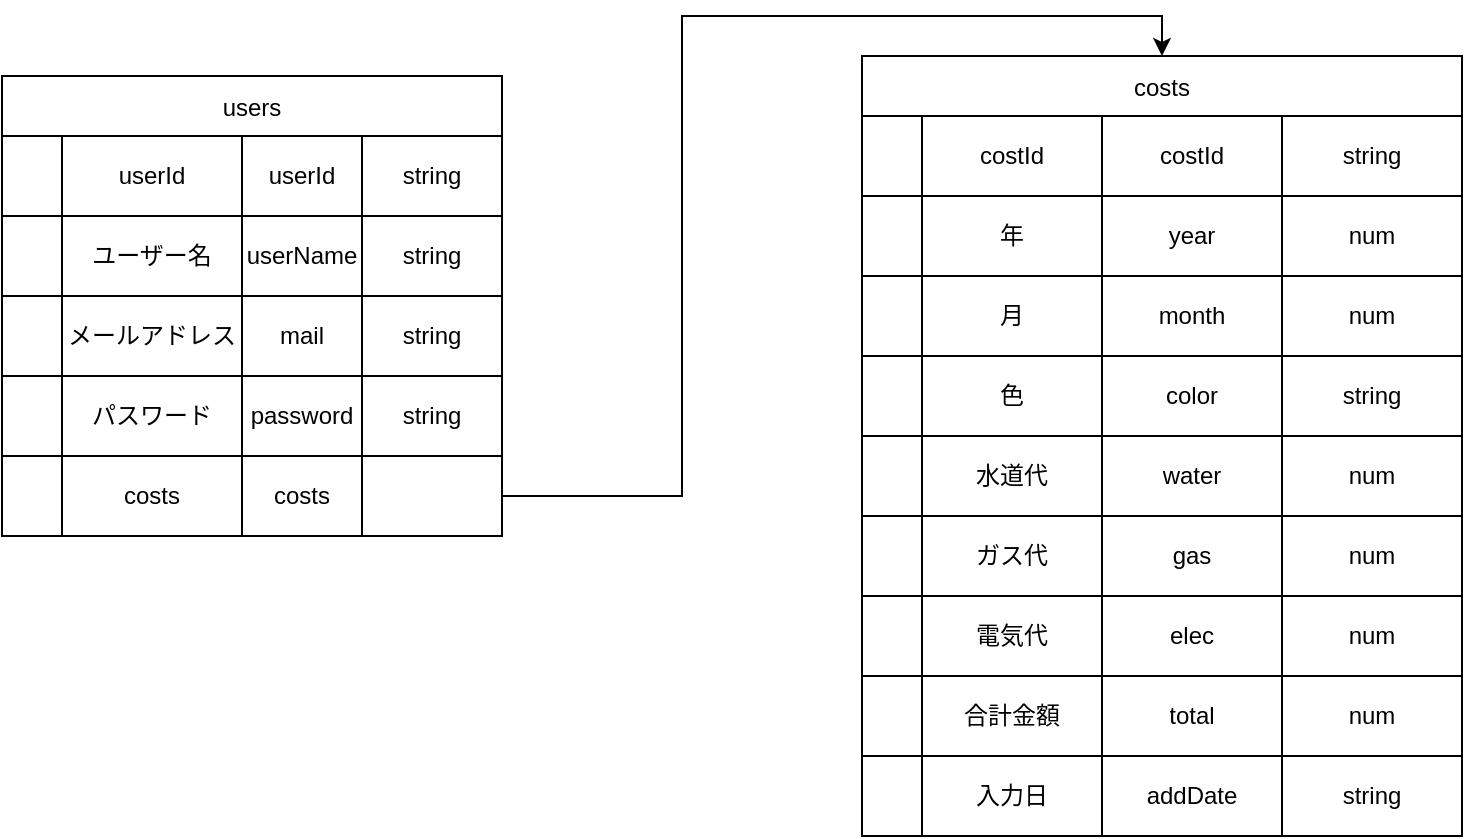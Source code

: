 <mxfile version="15.8.8" type="device"><diagram id="RN3wKf4QgVbFekJnITZ3" name="ページ1"><mxGraphModel dx="946" dy="614" grid="1" gridSize="10" guides="1" tooltips="1" connect="1" arrows="1" fold="1" page="1" pageScale="1" pageWidth="827" pageHeight="1169" math="0" shadow="0"><root><mxCell id="0"/><mxCell id="1" parent="0"/><mxCell id="ybFCwAmdZwkqJKrt42Fj-40" value="users" style="shape=table;startSize=30;container=1;collapsible=0;childLayout=tableLayout;" vertex="1" parent="1"><mxGeometry x="30" y="120" width="250" height="230" as="geometry"/></mxCell><mxCell id="ybFCwAmdZwkqJKrt42Fj-106" style="shape=partialRectangle;collapsible=0;dropTarget=0;pointerEvents=0;fillColor=none;top=0;left=0;bottom=0;right=0;points=[[0,0.5],[1,0.5]];portConstraint=eastwest;" vertex="1" parent="ybFCwAmdZwkqJKrt42Fj-40"><mxGeometry y="30" width="250" height="40" as="geometry"/></mxCell><mxCell id="ybFCwAmdZwkqJKrt42Fj-107" style="shape=partialRectangle;html=1;whiteSpace=wrap;connectable=0;overflow=hidden;fillColor=none;top=0;left=0;bottom=0;right=0;pointerEvents=1;" vertex="1" parent="ybFCwAmdZwkqJKrt42Fj-106"><mxGeometry width="30" height="40" as="geometry"><mxRectangle width="30" height="40" as="alternateBounds"/></mxGeometry></mxCell><mxCell id="ybFCwAmdZwkqJKrt42Fj-108" value="userId" style="shape=partialRectangle;html=1;whiteSpace=wrap;connectable=0;overflow=hidden;fillColor=none;top=0;left=0;bottom=0;right=0;pointerEvents=1;" vertex="1" parent="ybFCwAmdZwkqJKrt42Fj-106"><mxGeometry x="30" width="90" height="40" as="geometry"><mxRectangle width="90" height="40" as="alternateBounds"/></mxGeometry></mxCell><mxCell id="ybFCwAmdZwkqJKrt42Fj-126" value="userId" style="shape=partialRectangle;html=1;whiteSpace=wrap;connectable=0;overflow=hidden;fillColor=none;top=0;left=0;bottom=0;right=0;pointerEvents=1;" vertex="1" parent="ybFCwAmdZwkqJKrt42Fj-106"><mxGeometry x="120" width="60" height="40" as="geometry"><mxRectangle width="60" height="40" as="alternateBounds"/></mxGeometry></mxCell><mxCell id="ybFCwAmdZwkqJKrt42Fj-131" value="string" style="shape=partialRectangle;html=1;whiteSpace=wrap;connectable=0;overflow=hidden;fillColor=none;top=0;left=0;bottom=0;right=0;pointerEvents=1;" vertex="1" parent="ybFCwAmdZwkqJKrt42Fj-106"><mxGeometry x="180" width="70" height="40" as="geometry"><mxRectangle width="70" height="40" as="alternateBounds"/></mxGeometry></mxCell><mxCell id="ybFCwAmdZwkqJKrt42Fj-41" value="" style="shape=partialRectangle;collapsible=0;dropTarget=0;pointerEvents=0;fillColor=none;top=0;left=0;bottom=0;right=0;points=[[0,0.5],[1,0.5]];portConstraint=eastwest;" vertex="1" parent="ybFCwAmdZwkqJKrt42Fj-40"><mxGeometry y="70" width="250" height="40" as="geometry"/></mxCell><mxCell id="ybFCwAmdZwkqJKrt42Fj-42" value="" style="shape=partialRectangle;html=1;whiteSpace=wrap;connectable=0;overflow=hidden;fillColor=none;top=0;left=0;bottom=0;right=0;pointerEvents=1;" vertex="1" parent="ybFCwAmdZwkqJKrt42Fj-41"><mxGeometry width="30" height="40" as="geometry"><mxRectangle width="30" height="40" as="alternateBounds"/></mxGeometry></mxCell><mxCell id="ybFCwAmdZwkqJKrt42Fj-43" value="ユーザー名" style="shape=partialRectangle;html=1;whiteSpace=wrap;connectable=0;overflow=hidden;fillColor=none;top=0;left=0;bottom=0;right=0;pointerEvents=1;" vertex="1" parent="ybFCwAmdZwkqJKrt42Fj-41"><mxGeometry x="30" width="90" height="40" as="geometry"><mxRectangle width="90" height="40" as="alternateBounds"/></mxGeometry></mxCell><mxCell id="ybFCwAmdZwkqJKrt42Fj-127" value="userName" style="shape=partialRectangle;html=1;whiteSpace=wrap;connectable=0;overflow=hidden;fillColor=none;top=0;left=0;bottom=0;right=0;pointerEvents=1;" vertex="1" parent="ybFCwAmdZwkqJKrt42Fj-41"><mxGeometry x="120" width="60" height="40" as="geometry"><mxRectangle width="60" height="40" as="alternateBounds"/></mxGeometry></mxCell><mxCell id="ybFCwAmdZwkqJKrt42Fj-132" value="string" style="shape=partialRectangle;html=1;whiteSpace=wrap;connectable=0;overflow=hidden;fillColor=none;top=0;left=0;bottom=0;right=0;pointerEvents=1;" vertex="1" parent="ybFCwAmdZwkqJKrt42Fj-41"><mxGeometry x="180" width="70" height="40" as="geometry"><mxRectangle width="70" height="40" as="alternateBounds"/></mxGeometry></mxCell><mxCell id="ybFCwAmdZwkqJKrt42Fj-44" value="" style="shape=partialRectangle;collapsible=0;dropTarget=0;pointerEvents=0;fillColor=none;top=0;left=0;bottom=0;right=0;points=[[0,0.5],[1,0.5]];portConstraint=eastwest;" vertex="1" parent="ybFCwAmdZwkqJKrt42Fj-40"><mxGeometry y="110" width="250" height="40" as="geometry"/></mxCell><mxCell id="ybFCwAmdZwkqJKrt42Fj-45" value="" style="shape=partialRectangle;html=1;whiteSpace=wrap;connectable=0;overflow=hidden;fillColor=none;top=0;left=0;bottom=0;right=0;pointerEvents=1;" vertex="1" parent="ybFCwAmdZwkqJKrt42Fj-44"><mxGeometry width="30" height="40" as="geometry"><mxRectangle width="30" height="40" as="alternateBounds"/></mxGeometry></mxCell><mxCell id="ybFCwAmdZwkqJKrt42Fj-46" value="メールアドレス" style="shape=partialRectangle;html=1;whiteSpace=wrap;connectable=0;overflow=hidden;fillColor=none;top=0;left=0;bottom=0;right=0;pointerEvents=1;" vertex="1" parent="ybFCwAmdZwkqJKrt42Fj-44"><mxGeometry x="30" width="90" height="40" as="geometry"><mxRectangle width="90" height="40" as="alternateBounds"/></mxGeometry></mxCell><mxCell id="ybFCwAmdZwkqJKrt42Fj-128" value="mail" style="shape=partialRectangle;html=1;whiteSpace=wrap;connectable=0;overflow=hidden;fillColor=none;top=0;left=0;bottom=0;right=0;pointerEvents=1;" vertex="1" parent="ybFCwAmdZwkqJKrt42Fj-44"><mxGeometry x="120" width="60" height="40" as="geometry"><mxRectangle width="60" height="40" as="alternateBounds"/></mxGeometry></mxCell><mxCell id="ybFCwAmdZwkqJKrt42Fj-133" value="string" style="shape=partialRectangle;html=1;whiteSpace=wrap;connectable=0;overflow=hidden;fillColor=none;top=0;left=0;bottom=0;right=0;pointerEvents=1;" vertex="1" parent="ybFCwAmdZwkqJKrt42Fj-44"><mxGeometry x="180" width="70" height="40" as="geometry"><mxRectangle width="70" height="40" as="alternateBounds"/></mxGeometry></mxCell><mxCell id="ybFCwAmdZwkqJKrt42Fj-52" style="shape=partialRectangle;collapsible=0;dropTarget=0;pointerEvents=0;fillColor=none;top=0;left=0;bottom=0;right=0;points=[[0,0.5],[1,0.5]];portConstraint=eastwest;" vertex="1" parent="ybFCwAmdZwkqJKrt42Fj-40"><mxGeometry y="150" width="250" height="40" as="geometry"/></mxCell><mxCell id="ybFCwAmdZwkqJKrt42Fj-53" style="shape=partialRectangle;html=1;whiteSpace=wrap;connectable=0;overflow=hidden;fillColor=none;top=0;left=0;bottom=0;right=0;pointerEvents=1;" vertex="1" parent="ybFCwAmdZwkqJKrt42Fj-52"><mxGeometry width="30" height="40" as="geometry"><mxRectangle width="30" height="40" as="alternateBounds"/></mxGeometry></mxCell><mxCell id="ybFCwAmdZwkqJKrt42Fj-54" value="パスワード" style="shape=partialRectangle;html=1;whiteSpace=wrap;connectable=0;overflow=hidden;fillColor=none;top=0;left=0;bottom=0;right=0;pointerEvents=1;" vertex="1" parent="ybFCwAmdZwkqJKrt42Fj-52"><mxGeometry x="30" width="90" height="40" as="geometry"><mxRectangle width="90" height="40" as="alternateBounds"/></mxGeometry></mxCell><mxCell id="ybFCwAmdZwkqJKrt42Fj-129" value="password" style="shape=partialRectangle;html=1;whiteSpace=wrap;connectable=0;overflow=hidden;fillColor=none;top=0;left=0;bottom=0;right=0;pointerEvents=1;" vertex="1" parent="ybFCwAmdZwkqJKrt42Fj-52"><mxGeometry x="120" width="60" height="40" as="geometry"><mxRectangle width="60" height="40" as="alternateBounds"/></mxGeometry></mxCell><mxCell id="ybFCwAmdZwkqJKrt42Fj-134" value="string" style="shape=partialRectangle;html=1;whiteSpace=wrap;connectable=0;overflow=hidden;fillColor=none;top=0;left=0;bottom=0;right=0;pointerEvents=1;" vertex="1" parent="ybFCwAmdZwkqJKrt42Fj-52"><mxGeometry x="180" width="70" height="40" as="geometry"><mxRectangle width="70" height="40" as="alternateBounds"/></mxGeometry></mxCell><mxCell id="ybFCwAmdZwkqJKrt42Fj-85" style="shape=partialRectangle;collapsible=0;dropTarget=0;pointerEvents=0;fillColor=none;top=0;left=0;bottom=0;right=0;points=[[0,0.5],[1,0.5]];portConstraint=eastwest;" vertex="1" parent="ybFCwAmdZwkqJKrt42Fj-40"><mxGeometry y="190" width="250" height="40" as="geometry"/></mxCell><mxCell id="ybFCwAmdZwkqJKrt42Fj-86" style="shape=partialRectangle;html=1;whiteSpace=wrap;connectable=0;overflow=hidden;fillColor=none;top=0;left=0;bottom=0;right=0;pointerEvents=1;" vertex="1" parent="ybFCwAmdZwkqJKrt42Fj-85"><mxGeometry width="30" height="40" as="geometry"><mxRectangle width="30" height="40" as="alternateBounds"/></mxGeometry></mxCell><mxCell id="ybFCwAmdZwkqJKrt42Fj-87" value="costs" style="shape=partialRectangle;html=1;whiteSpace=wrap;connectable=0;overflow=hidden;fillColor=none;top=0;left=0;bottom=0;right=0;pointerEvents=1;" vertex="1" parent="ybFCwAmdZwkqJKrt42Fj-85"><mxGeometry x="30" width="90" height="40" as="geometry"><mxRectangle width="90" height="40" as="alternateBounds"/></mxGeometry></mxCell><mxCell id="ybFCwAmdZwkqJKrt42Fj-130" value="costs" style="shape=partialRectangle;html=1;whiteSpace=wrap;connectable=0;overflow=hidden;fillColor=none;top=0;left=0;bottom=0;right=0;pointerEvents=1;" vertex="1" parent="ybFCwAmdZwkqJKrt42Fj-85"><mxGeometry x="120" width="60" height="40" as="geometry"><mxRectangle width="60" height="40" as="alternateBounds"/></mxGeometry></mxCell><mxCell id="ybFCwAmdZwkqJKrt42Fj-135" style="shape=partialRectangle;html=1;whiteSpace=wrap;connectable=0;overflow=hidden;fillColor=none;top=0;left=0;bottom=0;right=0;pointerEvents=1;" vertex="1" parent="ybFCwAmdZwkqJKrt42Fj-85"><mxGeometry x="180" width="70" height="40" as="geometry"><mxRectangle width="70" height="40" as="alternateBounds"/></mxGeometry></mxCell><mxCell id="ybFCwAmdZwkqJKrt42Fj-75" value="costs" style="shape=table;startSize=30;container=1;collapsible=0;childLayout=tableLayout;" vertex="1" parent="1"><mxGeometry x="460" y="110" width="300" height="390" as="geometry"/></mxCell><mxCell id="ybFCwAmdZwkqJKrt42Fj-103" style="shape=partialRectangle;collapsible=0;dropTarget=0;pointerEvents=0;fillColor=none;top=0;left=0;bottom=0;right=0;points=[[0,0.5],[1,0.5]];portConstraint=eastwest;" vertex="1" parent="ybFCwAmdZwkqJKrt42Fj-75"><mxGeometry y="30" width="300" height="40" as="geometry"/></mxCell><mxCell id="ybFCwAmdZwkqJKrt42Fj-104" style="shape=partialRectangle;html=1;whiteSpace=wrap;connectable=0;overflow=hidden;fillColor=none;top=0;left=0;bottom=0;right=0;pointerEvents=1;" vertex="1" parent="ybFCwAmdZwkqJKrt42Fj-103"><mxGeometry width="30" height="40" as="geometry"><mxRectangle width="30" height="40" as="alternateBounds"/></mxGeometry></mxCell><mxCell id="ybFCwAmdZwkqJKrt42Fj-105" value="costId" style="shape=partialRectangle;html=1;whiteSpace=wrap;connectable=0;overflow=hidden;fillColor=none;top=0;left=0;bottom=0;right=0;pointerEvents=1;" vertex="1" parent="ybFCwAmdZwkqJKrt42Fj-103"><mxGeometry x="30" width="90" height="40" as="geometry"><mxRectangle width="90" height="40" as="alternateBounds"/></mxGeometry></mxCell><mxCell id="ybFCwAmdZwkqJKrt42Fj-110" value="costId" style="shape=partialRectangle;html=1;whiteSpace=wrap;connectable=0;overflow=hidden;fillColor=none;top=0;left=0;bottom=0;right=0;pointerEvents=1;" vertex="1" parent="ybFCwAmdZwkqJKrt42Fj-103"><mxGeometry x="120" width="90" height="40" as="geometry"><mxRectangle width="90" height="40" as="alternateBounds"/></mxGeometry></mxCell><mxCell id="ybFCwAmdZwkqJKrt42Fj-118" value="string" style="shape=partialRectangle;html=1;whiteSpace=wrap;connectable=0;overflow=hidden;fillColor=none;top=0;left=0;bottom=0;right=0;pointerEvents=1;" vertex="1" parent="ybFCwAmdZwkqJKrt42Fj-103"><mxGeometry x="210" width="90" height="40" as="geometry"><mxRectangle width="90" height="40" as="alternateBounds"/></mxGeometry></mxCell><mxCell id="ybFCwAmdZwkqJKrt42Fj-76" value="" style="shape=partialRectangle;collapsible=0;dropTarget=0;pointerEvents=0;fillColor=none;top=0;left=0;bottom=0;right=0;points=[[0,0.5],[1,0.5]];portConstraint=eastwest;" vertex="1" parent="ybFCwAmdZwkqJKrt42Fj-75"><mxGeometry y="70" width="300" height="40" as="geometry"/></mxCell><mxCell id="ybFCwAmdZwkqJKrt42Fj-77" value="" style="shape=partialRectangle;html=1;whiteSpace=wrap;connectable=0;overflow=hidden;fillColor=none;top=0;left=0;bottom=0;right=0;pointerEvents=1;" vertex="1" parent="ybFCwAmdZwkqJKrt42Fj-76"><mxGeometry width="30" height="40" as="geometry"><mxRectangle width="30" height="40" as="alternateBounds"/></mxGeometry></mxCell><mxCell id="ybFCwAmdZwkqJKrt42Fj-78" value="年" style="shape=partialRectangle;html=1;whiteSpace=wrap;connectable=0;overflow=hidden;fillColor=none;top=0;left=0;bottom=0;right=0;pointerEvents=1;" vertex="1" parent="ybFCwAmdZwkqJKrt42Fj-76"><mxGeometry x="30" width="90" height="40" as="geometry"><mxRectangle width="90" height="40" as="alternateBounds"/></mxGeometry></mxCell><mxCell id="ybFCwAmdZwkqJKrt42Fj-111" value="year" style="shape=partialRectangle;html=1;whiteSpace=wrap;connectable=0;overflow=hidden;fillColor=none;top=0;left=0;bottom=0;right=0;pointerEvents=1;" vertex="1" parent="ybFCwAmdZwkqJKrt42Fj-76"><mxGeometry x="120" width="90" height="40" as="geometry"><mxRectangle width="90" height="40" as="alternateBounds"/></mxGeometry></mxCell><mxCell id="ybFCwAmdZwkqJKrt42Fj-119" value="num" style="shape=partialRectangle;html=1;whiteSpace=wrap;connectable=0;overflow=hidden;fillColor=none;top=0;left=0;bottom=0;right=0;pointerEvents=1;" vertex="1" parent="ybFCwAmdZwkqJKrt42Fj-76"><mxGeometry x="210" width="90" height="40" as="geometry"><mxRectangle width="90" height="40" as="alternateBounds"/></mxGeometry></mxCell><mxCell id="ybFCwAmdZwkqJKrt42Fj-79" value="" style="shape=partialRectangle;collapsible=0;dropTarget=0;pointerEvents=0;fillColor=none;top=0;left=0;bottom=0;right=0;points=[[0,0.5],[1,0.5]];portConstraint=eastwest;" vertex="1" parent="ybFCwAmdZwkqJKrt42Fj-75"><mxGeometry y="110" width="300" height="40" as="geometry"/></mxCell><mxCell id="ybFCwAmdZwkqJKrt42Fj-80" value="" style="shape=partialRectangle;html=1;whiteSpace=wrap;connectable=0;overflow=hidden;fillColor=none;top=0;left=0;bottom=0;right=0;pointerEvents=1;" vertex="1" parent="ybFCwAmdZwkqJKrt42Fj-79"><mxGeometry width="30" height="40" as="geometry"><mxRectangle width="30" height="40" as="alternateBounds"/></mxGeometry></mxCell><mxCell id="ybFCwAmdZwkqJKrt42Fj-81" value="月" style="shape=partialRectangle;html=1;whiteSpace=wrap;connectable=0;overflow=hidden;fillColor=none;top=0;left=0;bottom=0;right=0;pointerEvents=1;" vertex="1" parent="ybFCwAmdZwkqJKrt42Fj-79"><mxGeometry x="30" width="90" height="40" as="geometry"><mxRectangle width="90" height="40" as="alternateBounds"/></mxGeometry></mxCell><mxCell id="ybFCwAmdZwkqJKrt42Fj-112" value="month" style="shape=partialRectangle;html=1;whiteSpace=wrap;connectable=0;overflow=hidden;fillColor=none;top=0;left=0;bottom=0;right=0;pointerEvents=1;" vertex="1" parent="ybFCwAmdZwkqJKrt42Fj-79"><mxGeometry x="120" width="90" height="40" as="geometry"><mxRectangle width="90" height="40" as="alternateBounds"/></mxGeometry></mxCell><mxCell id="ybFCwAmdZwkqJKrt42Fj-120" value="num" style="shape=partialRectangle;html=1;whiteSpace=wrap;connectable=0;overflow=hidden;fillColor=none;top=0;left=0;bottom=0;right=0;pointerEvents=1;" vertex="1" parent="ybFCwAmdZwkqJKrt42Fj-79"><mxGeometry x="210" width="90" height="40" as="geometry"><mxRectangle width="90" height="40" as="alternateBounds"/></mxGeometry></mxCell><mxCell id="ybFCwAmdZwkqJKrt42Fj-82" style="shape=partialRectangle;collapsible=0;dropTarget=0;pointerEvents=0;fillColor=none;top=0;left=0;bottom=0;right=0;points=[[0,0.5],[1,0.5]];portConstraint=eastwest;" vertex="1" parent="ybFCwAmdZwkqJKrt42Fj-75"><mxGeometry y="150" width="300" height="40" as="geometry"/></mxCell><mxCell id="ybFCwAmdZwkqJKrt42Fj-83" style="shape=partialRectangle;html=1;whiteSpace=wrap;connectable=0;overflow=hidden;fillColor=none;top=0;left=0;bottom=0;right=0;pointerEvents=1;" vertex="1" parent="ybFCwAmdZwkqJKrt42Fj-82"><mxGeometry width="30" height="40" as="geometry"><mxRectangle width="30" height="40" as="alternateBounds"/></mxGeometry></mxCell><mxCell id="ybFCwAmdZwkqJKrt42Fj-84" value="色" style="shape=partialRectangle;html=1;whiteSpace=wrap;connectable=0;overflow=hidden;fillColor=none;top=0;left=0;bottom=0;right=0;pointerEvents=1;" vertex="1" parent="ybFCwAmdZwkqJKrt42Fj-82"><mxGeometry x="30" width="90" height="40" as="geometry"><mxRectangle width="90" height="40" as="alternateBounds"/></mxGeometry></mxCell><mxCell id="ybFCwAmdZwkqJKrt42Fj-113" value="color" style="shape=partialRectangle;html=1;whiteSpace=wrap;connectable=0;overflow=hidden;fillColor=none;top=0;left=0;bottom=0;right=0;pointerEvents=1;" vertex="1" parent="ybFCwAmdZwkqJKrt42Fj-82"><mxGeometry x="120" width="90" height="40" as="geometry"><mxRectangle width="90" height="40" as="alternateBounds"/></mxGeometry></mxCell><mxCell id="ybFCwAmdZwkqJKrt42Fj-121" value="string" style="shape=partialRectangle;html=1;whiteSpace=wrap;connectable=0;overflow=hidden;fillColor=none;top=0;left=0;bottom=0;right=0;pointerEvents=1;" vertex="1" parent="ybFCwAmdZwkqJKrt42Fj-82"><mxGeometry x="210" width="90" height="40" as="geometry"><mxRectangle width="90" height="40" as="alternateBounds"/></mxGeometry></mxCell><mxCell id="ybFCwAmdZwkqJKrt42Fj-88" style="shape=partialRectangle;collapsible=0;dropTarget=0;pointerEvents=0;fillColor=none;top=0;left=0;bottom=0;right=0;points=[[0,0.5],[1,0.5]];portConstraint=eastwest;" vertex="1" parent="ybFCwAmdZwkqJKrt42Fj-75"><mxGeometry y="190" width="300" height="40" as="geometry"/></mxCell><mxCell id="ybFCwAmdZwkqJKrt42Fj-89" style="shape=partialRectangle;html=1;whiteSpace=wrap;connectable=0;overflow=hidden;fillColor=none;top=0;left=0;bottom=0;right=0;pointerEvents=1;" vertex="1" parent="ybFCwAmdZwkqJKrt42Fj-88"><mxGeometry width="30" height="40" as="geometry"><mxRectangle width="30" height="40" as="alternateBounds"/></mxGeometry></mxCell><mxCell id="ybFCwAmdZwkqJKrt42Fj-90" value="水道代" style="shape=partialRectangle;html=1;whiteSpace=wrap;connectable=0;overflow=hidden;fillColor=none;top=0;left=0;bottom=0;right=0;pointerEvents=1;" vertex="1" parent="ybFCwAmdZwkqJKrt42Fj-88"><mxGeometry x="30" width="90" height="40" as="geometry"><mxRectangle width="90" height="40" as="alternateBounds"/></mxGeometry></mxCell><mxCell id="ybFCwAmdZwkqJKrt42Fj-114" value="water" style="shape=partialRectangle;html=1;whiteSpace=wrap;connectable=0;overflow=hidden;fillColor=none;top=0;left=0;bottom=0;right=0;pointerEvents=1;" vertex="1" parent="ybFCwAmdZwkqJKrt42Fj-88"><mxGeometry x="120" width="90" height="40" as="geometry"><mxRectangle width="90" height="40" as="alternateBounds"/></mxGeometry></mxCell><mxCell id="ybFCwAmdZwkqJKrt42Fj-122" value="num" style="shape=partialRectangle;html=1;whiteSpace=wrap;connectable=0;overflow=hidden;fillColor=none;top=0;left=0;bottom=0;right=0;pointerEvents=1;" vertex="1" parent="ybFCwAmdZwkqJKrt42Fj-88"><mxGeometry x="210" width="90" height="40" as="geometry"><mxRectangle width="90" height="40" as="alternateBounds"/></mxGeometry></mxCell><mxCell id="ybFCwAmdZwkqJKrt42Fj-91" style="shape=partialRectangle;collapsible=0;dropTarget=0;pointerEvents=0;fillColor=none;top=0;left=0;bottom=0;right=0;points=[[0,0.5],[1,0.5]];portConstraint=eastwest;" vertex="1" parent="ybFCwAmdZwkqJKrt42Fj-75"><mxGeometry y="230" width="300" height="40" as="geometry"/></mxCell><mxCell id="ybFCwAmdZwkqJKrt42Fj-92" style="shape=partialRectangle;html=1;whiteSpace=wrap;connectable=0;overflow=hidden;fillColor=none;top=0;left=0;bottom=0;right=0;pointerEvents=1;" vertex="1" parent="ybFCwAmdZwkqJKrt42Fj-91"><mxGeometry width="30" height="40" as="geometry"><mxRectangle width="30" height="40" as="alternateBounds"/></mxGeometry></mxCell><mxCell id="ybFCwAmdZwkqJKrt42Fj-93" value="ガス代" style="shape=partialRectangle;html=1;whiteSpace=wrap;connectable=0;overflow=hidden;fillColor=none;top=0;left=0;bottom=0;right=0;pointerEvents=1;" vertex="1" parent="ybFCwAmdZwkqJKrt42Fj-91"><mxGeometry x="30" width="90" height="40" as="geometry"><mxRectangle width="90" height="40" as="alternateBounds"/></mxGeometry></mxCell><mxCell id="ybFCwAmdZwkqJKrt42Fj-115" value="gas" style="shape=partialRectangle;html=1;whiteSpace=wrap;connectable=0;overflow=hidden;fillColor=none;top=0;left=0;bottom=0;right=0;pointerEvents=1;" vertex="1" parent="ybFCwAmdZwkqJKrt42Fj-91"><mxGeometry x="120" width="90" height="40" as="geometry"><mxRectangle width="90" height="40" as="alternateBounds"/></mxGeometry></mxCell><mxCell id="ybFCwAmdZwkqJKrt42Fj-123" value="num" style="shape=partialRectangle;html=1;whiteSpace=wrap;connectable=0;overflow=hidden;fillColor=none;top=0;left=0;bottom=0;right=0;pointerEvents=1;" vertex="1" parent="ybFCwAmdZwkqJKrt42Fj-91"><mxGeometry x="210" width="90" height="40" as="geometry"><mxRectangle width="90" height="40" as="alternateBounds"/></mxGeometry></mxCell><mxCell id="ybFCwAmdZwkqJKrt42Fj-94" style="shape=partialRectangle;collapsible=0;dropTarget=0;pointerEvents=0;fillColor=none;top=0;left=0;bottom=0;right=0;points=[[0,0.5],[1,0.5]];portConstraint=eastwest;" vertex="1" parent="ybFCwAmdZwkqJKrt42Fj-75"><mxGeometry y="270" width="300" height="40" as="geometry"/></mxCell><mxCell id="ybFCwAmdZwkqJKrt42Fj-95" style="shape=partialRectangle;html=1;whiteSpace=wrap;connectable=0;overflow=hidden;fillColor=none;top=0;left=0;bottom=0;right=0;pointerEvents=1;" vertex="1" parent="ybFCwAmdZwkqJKrt42Fj-94"><mxGeometry width="30" height="40" as="geometry"><mxRectangle width="30" height="40" as="alternateBounds"/></mxGeometry></mxCell><mxCell id="ybFCwAmdZwkqJKrt42Fj-96" value="電気代" style="shape=partialRectangle;html=1;whiteSpace=wrap;connectable=0;overflow=hidden;fillColor=none;top=0;left=0;bottom=0;right=0;pointerEvents=1;" vertex="1" parent="ybFCwAmdZwkqJKrt42Fj-94"><mxGeometry x="30" width="90" height="40" as="geometry"><mxRectangle width="90" height="40" as="alternateBounds"/></mxGeometry></mxCell><mxCell id="ybFCwAmdZwkqJKrt42Fj-116" value="elec" style="shape=partialRectangle;html=1;whiteSpace=wrap;connectable=0;overflow=hidden;fillColor=none;top=0;left=0;bottom=0;right=0;pointerEvents=1;" vertex="1" parent="ybFCwAmdZwkqJKrt42Fj-94"><mxGeometry x="120" width="90" height="40" as="geometry"><mxRectangle width="90" height="40" as="alternateBounds"/></mxGeometry></mxCell><mxCell id="ybFCwAmdZwkqJKrt42Fj-124" value="num" style="shape=partialRectangle;html=1;whiteSpace=wrap;connectable=0;overflow=hidden;fillColor=none;top=0;left=0;bottom=0;right=0;pointerEvents=1;" vertex="1" parent="ybFCwAmdZwkqJKrt42Fj-94"><mxGeometry x="210" width="90" height="40" as="geometry"><mxRectangle width="90" height="40" as="alternateBounds"/></mxGeometry></mxCell><mxCell id="ybFCwAmdZwkqJKrt42Fj-97" style="shape=partialRectangle;collapsible=0;dropTarget=0;pointerEvents=0;fillColor=none;top=0;left=0;bottom=0;right=0;points=[[0,0.5],[1,0.5]];portConstraint=eastwest;" vertex="1" parent="ybFCwAmdZwkqJKrt42Fj-75"><mxGeometry y="310" width="300" height="40" as="geometry"/></mxCell><mxCell id="ybFCwAmdZwkqJKrt42Fj-98" style="shape=partialRectangle;html=1;whiteSpace=wrap;connectable=0;overflow=hidden;fillColor=none;top=0;left=0;bottom=0;right=0;pointerEvents=1;" vertex="1" parent="ybFCwAmdZwkqJKrt42Fj-97"><mxGeometry width="30" height="40" as="geometry"><mxRectangle width="30" height="40" as="alternateBounds"/></mxGeometry></mxCell><mxCell id="ybFCwAmdZwkqJKrt42Fj-99" value="合計金額" style="shape=partialRectangle;html=1;whiteSpace=wrap;connectable=0;overflow=hidden;fillColor=none;top=0;left=0;bottom=0;right=0;pointerEvents=1;" vertex="1" parent="ybFCwAmdZwkqJKrt42Fj-97"><mxGeometry x="30" width="90" height="40" as="geometry"><mxRectangle width="90" height="40" as="alternateBounds"/></mxGeometry></mxCell><mxCell id="ybFCwAmdZwkqJKrt42Fj-117" value="total" style="shape=partialRectangle;html=1;whiteSpace=wrap;connectable=0;overflow=hidden;fillColor=none;top=0;left=0;bottom=0;right=0;pointerEvents=1;" vertex="1" parent="ybFCwAmdZwkqJKrt42Fj-97"><mxGeometry x="120" width="90" height="40" as="geometry"><mxRectangle width="90" height="40" as="alternateBounds"/></mxGeometry></mxCell><mxCell id="ybFCwAmdZwkqJKrt42Fj-125" value="num" style="shape=partialRectangle;html=1;whiteSpace=wrap;connectable=0;overflow=hidden;fillColor=none;top=0;left=0;bottom=0;right=0;pointerEvents=1;" vertex="1" parent="ybFCwAmdZwkqJKrt42Fj-97"><mxGeometry x="210" width="90" height="40" as="geometry"><mxRectangle width="90" height="40" as="alternateBounds"/></mxGeometry></mxCell><mxCell id="ybFCwAmdZwkqJKrt42Fj-136" style="shape=partialRectangle;collapsible=0;dropTarget=0;pointerEvents=0;fillColor=none;top=0;left=0;bottom=0;right=0;points=[[0,0.5],[1,0.5]];portConstraint=eastwest;" vertex="1" parent="ybFCwAmdZwkqJKrt42Fj-75"><mxGeometry y="350" width="300" height="40" as="geometry"/></mxCell><mxCell id="ybFCwAmdZwkqJKrt42Fj-137" style="shape=partialRectangle;html=1;whiteSpace=wrap;connectable=0;overflow=hidden;fillColor=none;top=0;left=0;bottom=0;right=0;pointerEvents=1;" vertex="1" parent="ybFCwAmdZwkqJKrt42Fj-136"><mxGeometry width="30" height="40" as="geometry"><mxRectangle width="30" height="40" as="alternateBounds"/></mxGeometry></mxCell><mxCell id="ybFCwAmdZwkqJKrt42Fj-138" value="入力日" style="shape=partialRectangle;html=1;whiteSpace=wrap;connectable=0;overflow=hidden;fillColor=none;top=0;left=0;bottom=0;right=0;pointerEvents=1;" vertex="1" parent="ybFCwAmdZwkqJKrt42Fj-136"><mxGeometry x="30" width="90" height="40" as="geometry"><mxRectangle width="90" height="40" as="alternateBounds"/></mxGeometry></mxCell><mxCell id="ybFCwAmdZwkqJKrt42Fj-139" value="addDate" style="shape=partialRectangle;html=1;whiteSpace=wrap;connectable=0;overflow=hidden;fillColor=none;top=0;left=0;bottom=0;right=0;pointerEvents=1;" vertex="1" parent="ybFCwAmdZwkqJKrt42Fj-136"><mxGeometry x="120" width="90" height="40" as="geometry"><mxRectangle width="90" height="40" as="alternateBounds"/></mxGeometry></mxCell><mxCell id="ybFCwAmdZwkqJKrt42Fj-140" value="string" style="shape=partialRectangle;html=1;whiteSpace=wrap;connectable=0;overflow=hidden;fillColor=none;top=0;left=0;bottom=0;right=0;pointerEvents=1;" vertex="1" parent="ybFCwAmdZwkqJKrt42Fj-136"><mxGeometry x="210" width="90" height="40" as="geometry"><mxRectangle width="90" height="40" as="alternateBounds"/></mxGeometry></mxCell><mxCell id="ybFCwAmdZwkqJKrt42Fj-109" style="edgeStyle=orthogonalEdgeStyle;rounded=0;orthogonalLoop=1;jettySize=auto;html=1;exitX=1;exitY=0.5;exitDx=0;exitDy=0;entryX=0.5;entryY=0;entryDx=0;entryDy=0;" edge="1" parent="1" source="ybFCwAmdZwkqJKrt42Fj-85" target="ybFCwAmdZwkqJKrt42Fj-75"><mxGeometry relative="1" as="geometry"><mxPoint x="299" y="130" as="targetPoint"/></mxGeometry></mxCell></root></mxGraphModel></diagram></mxfile>
